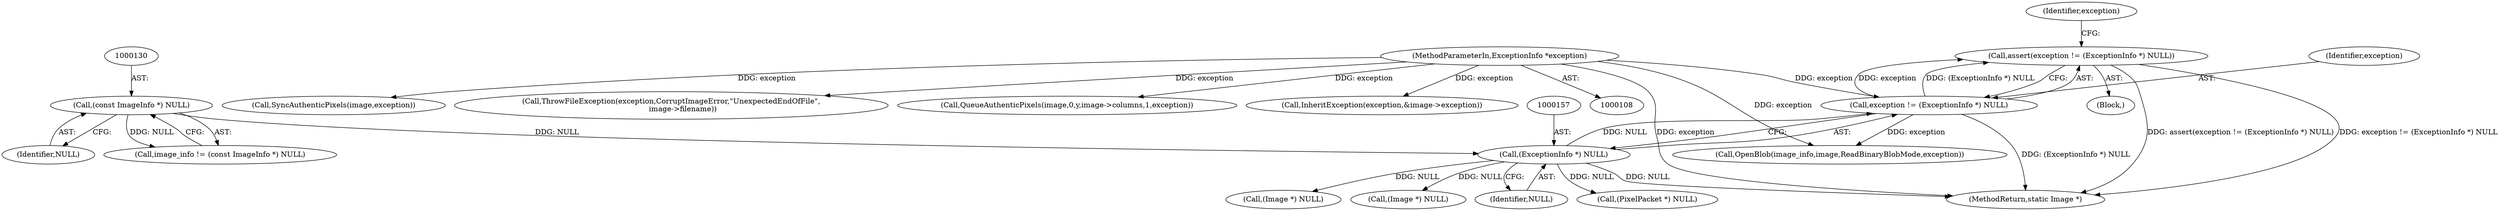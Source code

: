 digraph "0_ImageMagick_f6e9d0d9955e85bdd7540b251cd50d598dacc5e6_47@API" {
"1000153" [label="(Call,assert(exception != (ExceptionInfo *) NULL))"];
"1000154" [label="(Call,exception != (ExceptionInfo *) NULL)"];
"1000110" [label="(MethodParameterIn,ExceptionInfo *exception)"];
"1000156" [label="(Call,(ExceptionInfo *) NULL)"];
"1000129" [label="(Call,(const ImageInfo *) NULL)"];
"1000448" [label="(Call,SyncAuthenticPixels(image,exception))"];
"1000494" [label="(Call,ThrowFileException(exception,CorruptImageError,\"UnexpectedEndOfFile\",\n          image->filename))"];
"1000155" [label="(Identifier,exception)"];
"1000153" [label="(Call,assert(exception != (ExceptionInfo *) NULL))"];
"1000343" [label="(Call,QueueAuthenticPixels(image,0,y,image->columns,1,exception))"];
"1000156" [label="(Call,(ExceptionInfo *) NULL)"];
"1000127" [label="(Call,image_info != (const ImageInfo *) NULL)"];
"1000158" [label="(Identifier,NULL)"];
"1000355" [label="(Call,(PixelPacket *) NULL)"];
"1000154" [label="(Call,exception != (ExceptionInfo *) NULL)"];
"1000129" [label="(Call,(const ImageInfo *) NULL)"];
"1000615" [label="(MethodReturn,static Image *)"];
"1000295" [label="(Call,InheritException(exception,&image->exception))"];
"1000110" [label="(MethodParameterIn,ExceptionInfo *exception)"];
"1000162" [label="(Identifier,exception)"];
"1000575" [label="(Call,(Image *) NULL)"];
"1000171" [label="(Call,OpenBlob(image_info,image,ReadBinaryBlobMode,exception))"];
"1000111" [label="(Block,)"];
"1000186" [label="(Call,(Image *) NULL)"];
"1000131" [label="(Identifier,NULL)"];
"1000153" -> "1000111"  [label="AST: "];
"1000153" -> "1000154"  [label="CFG: "];
"1000154" -> "1000153"  [label="AST: "];
"1000162" -> "1000153"  [label="CFG: "];
"1000153" -> "1000615"  [label="DDG: assert(exception != (ExceptionInfo *) NULL)"];
"1000153" -> "1000615"  [label="DDG: exception != (ExceptionInfo *) NULL"];
"1000154" -> "1000153"  [label="DDG: exception"];
"1000154" -> "1000153"  [label="DDG: (ExceptionInfo *) NULL"];
"1000154" -> "1000156"  [label="CFG: "];
"1000155" -> "1000154"  [label="AST: "];
"1000156" -> "1000154"  [label="AST: "];
"1000154" -> "1000615"  [label="DDG: (ExceptionInfo *) NULL"];
"1000110" -> "1000154"  [label="DDG: exception"];
"1000156" -> "1000154"  [label="DDG: NULL"];
"1000154" -> "1000171"  [label="DDG: exception"];
"1000110" -> "1000108"  [label="AST: "];
"1000110" -> "1000615"  [label="DDG: exception"];
"1000110" -> "1000171"  [label="DDG: exception"];
"1000110" -> "1000295"  [label="DDG: exception"];
"1000110" -> "1000343"  [label="DDG: exception"];
"1000110" -> "1000448"  [label="DDG: exception"];
"1000110" -> "1000494"  [label="DDG: exception"];
"1000156" -> "1000158"  [label="CFG: "];
"1000157" -> "1000156"  [label="AST: "];
"1000158" -> "1000156"  [label="AST: "];
"1000156" -> "1000615"  [label="DDG: NULL"];
"1000129" -> "1000156"  [label="DDG: NULL"];
"1000156" -> "1000186"  [label="DDG: NULL"];
"1000156" -> "1000355"  [label="DDG: NULL"];
"1000156" -> "1000575"  [label="DDG: NULL"];
"1000129" -> "1000127"  [label="AST: "];
"1000129" -> "1000131"  [label="CFG: "];
"1000130" -> "1000129"  [label="AST: "];
"1000131" -> "1000129"  [label="AST: "];
"1000127" -> "1000129"  [label="CFG: "];
"1000129" -> "1000127"  [label="DDG: NULL"];
}
